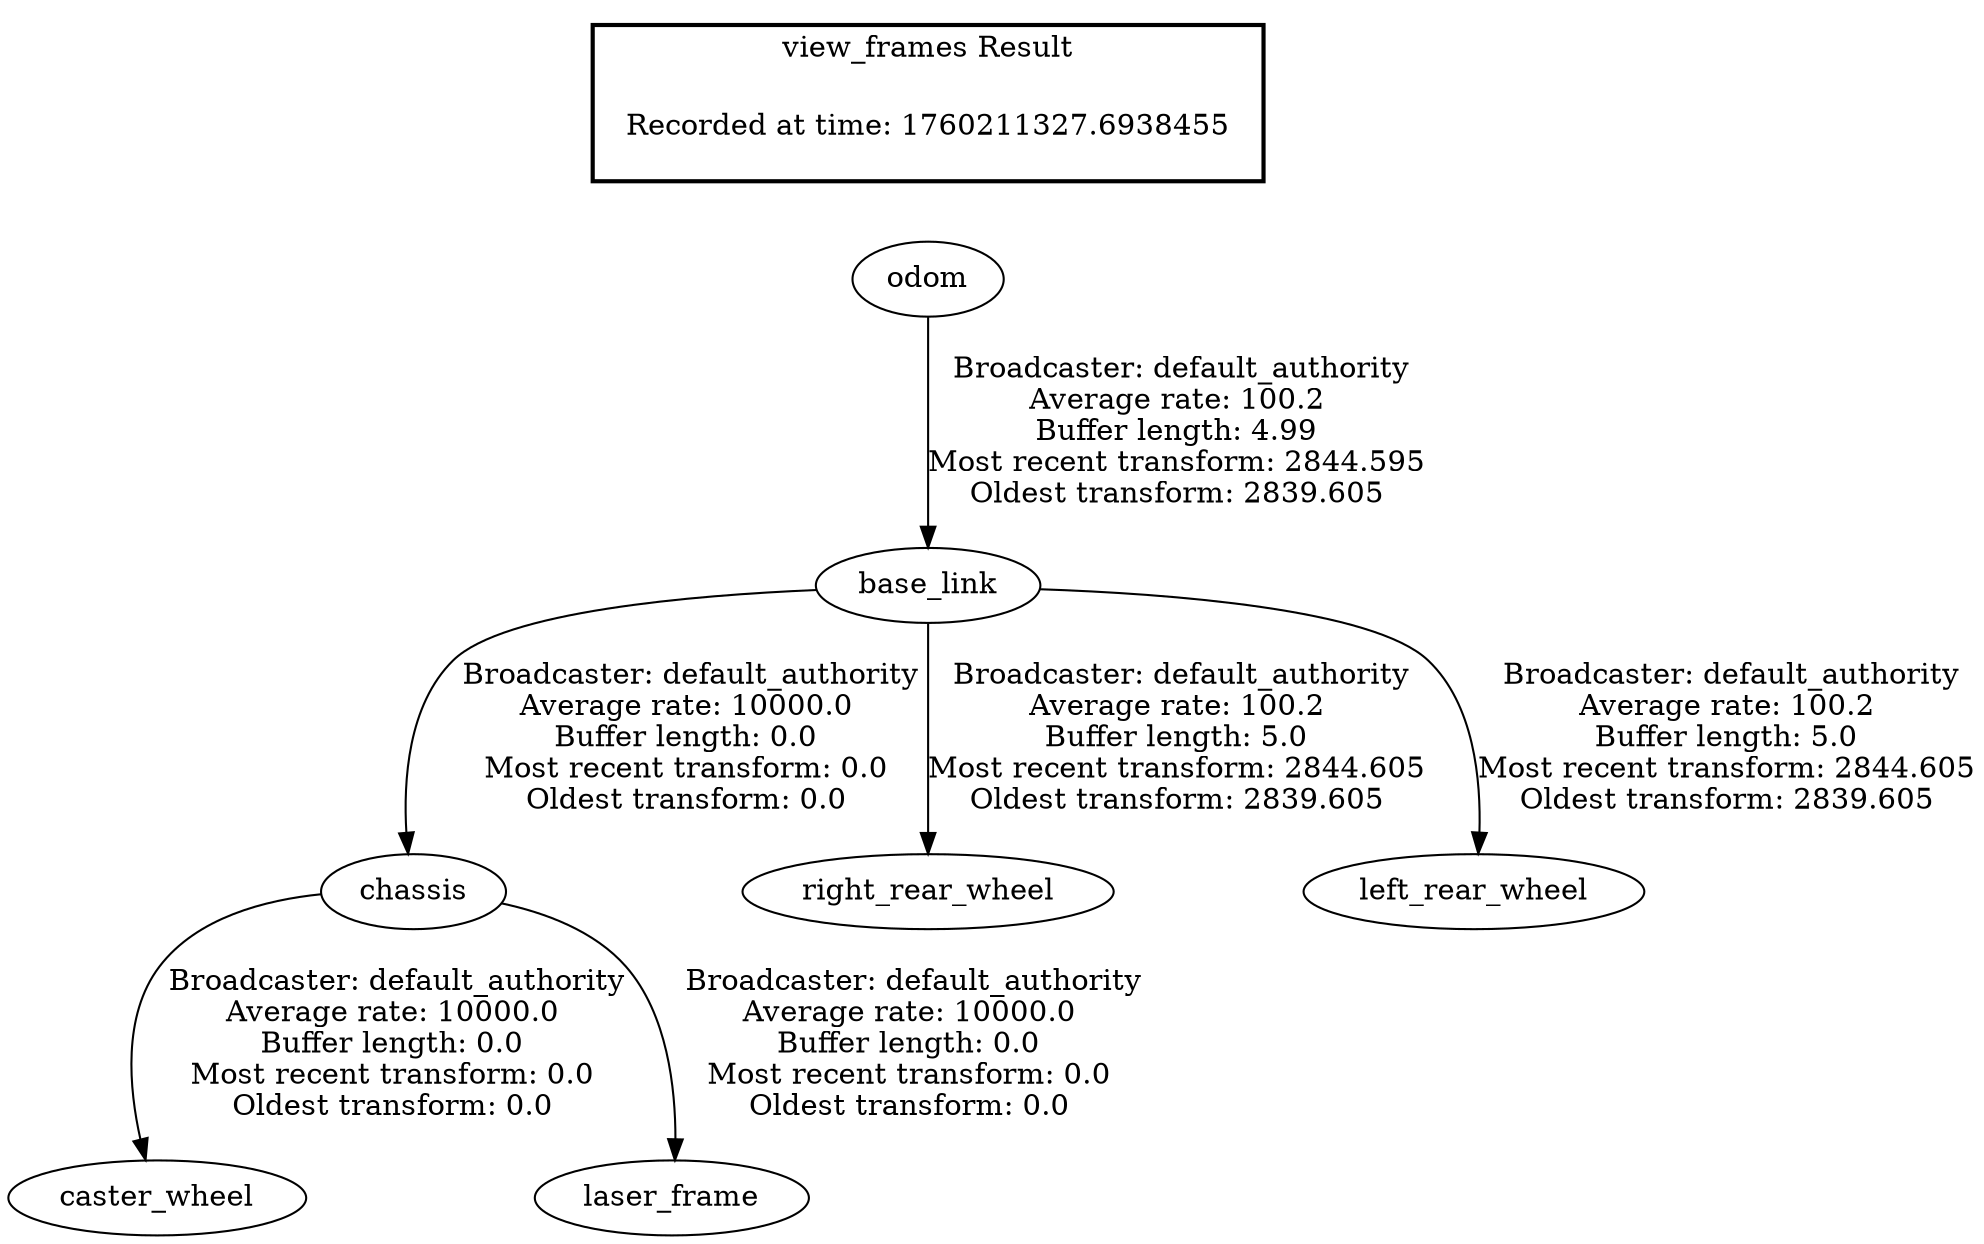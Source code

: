 digraph G {
"chassis" -> "caster_wheel"[label=" Broadcaster: default_authority\nAverage rate: 10000.0\nBuffer length: 0.0\nMost recent transform: 0.0\nOldest transform: 0.0\n"];
"base_link" -> "chassis"[label=" Broadcaster: default_authority\nAverage rate: 10000.0\nBuffer length: 0.0\nMost recent transform: 0.0\nOldest transform: 0.0\n"];
"odom" -> "base_link"[label=" Broadcaster: default_authority\nAverage rate: 100.2\nBuffer length: 4.99\nMost recent transform: 2844.595\nOldest transform: 2839.605\n"];
"chassis" -> "laser_frame"[label=" Broadcaster: default_authority\nAverage rate: 10000.0\nBuffer length: 0.0\nMost recent transform: 0.0\nOldest transform: 0.0\n"];
"base_link" -> "right_rear_wheel"[label=" Broadcaster: default_authority\nAverage rate: 100.2\nBuffer length: 5.0\nMost recent transform: 2844.605\nOldest transform: 2839.605\n"];
"base_link" -> "left_rear_wheel"[label=" Broadcaster: default_authority\nAverage rate: 100.2\nBuffer length: 5.0\nMost recent transform: 2844.605\nOldest transform: 2839.605\n"];
edge [style=invis];
 subgraph cluster_legend { style=bold; color=black; label ="view_frames Result";
"Recorded at time: 1760211327.6938455"[ shape=plaintext ] ;
}->"odom";
}